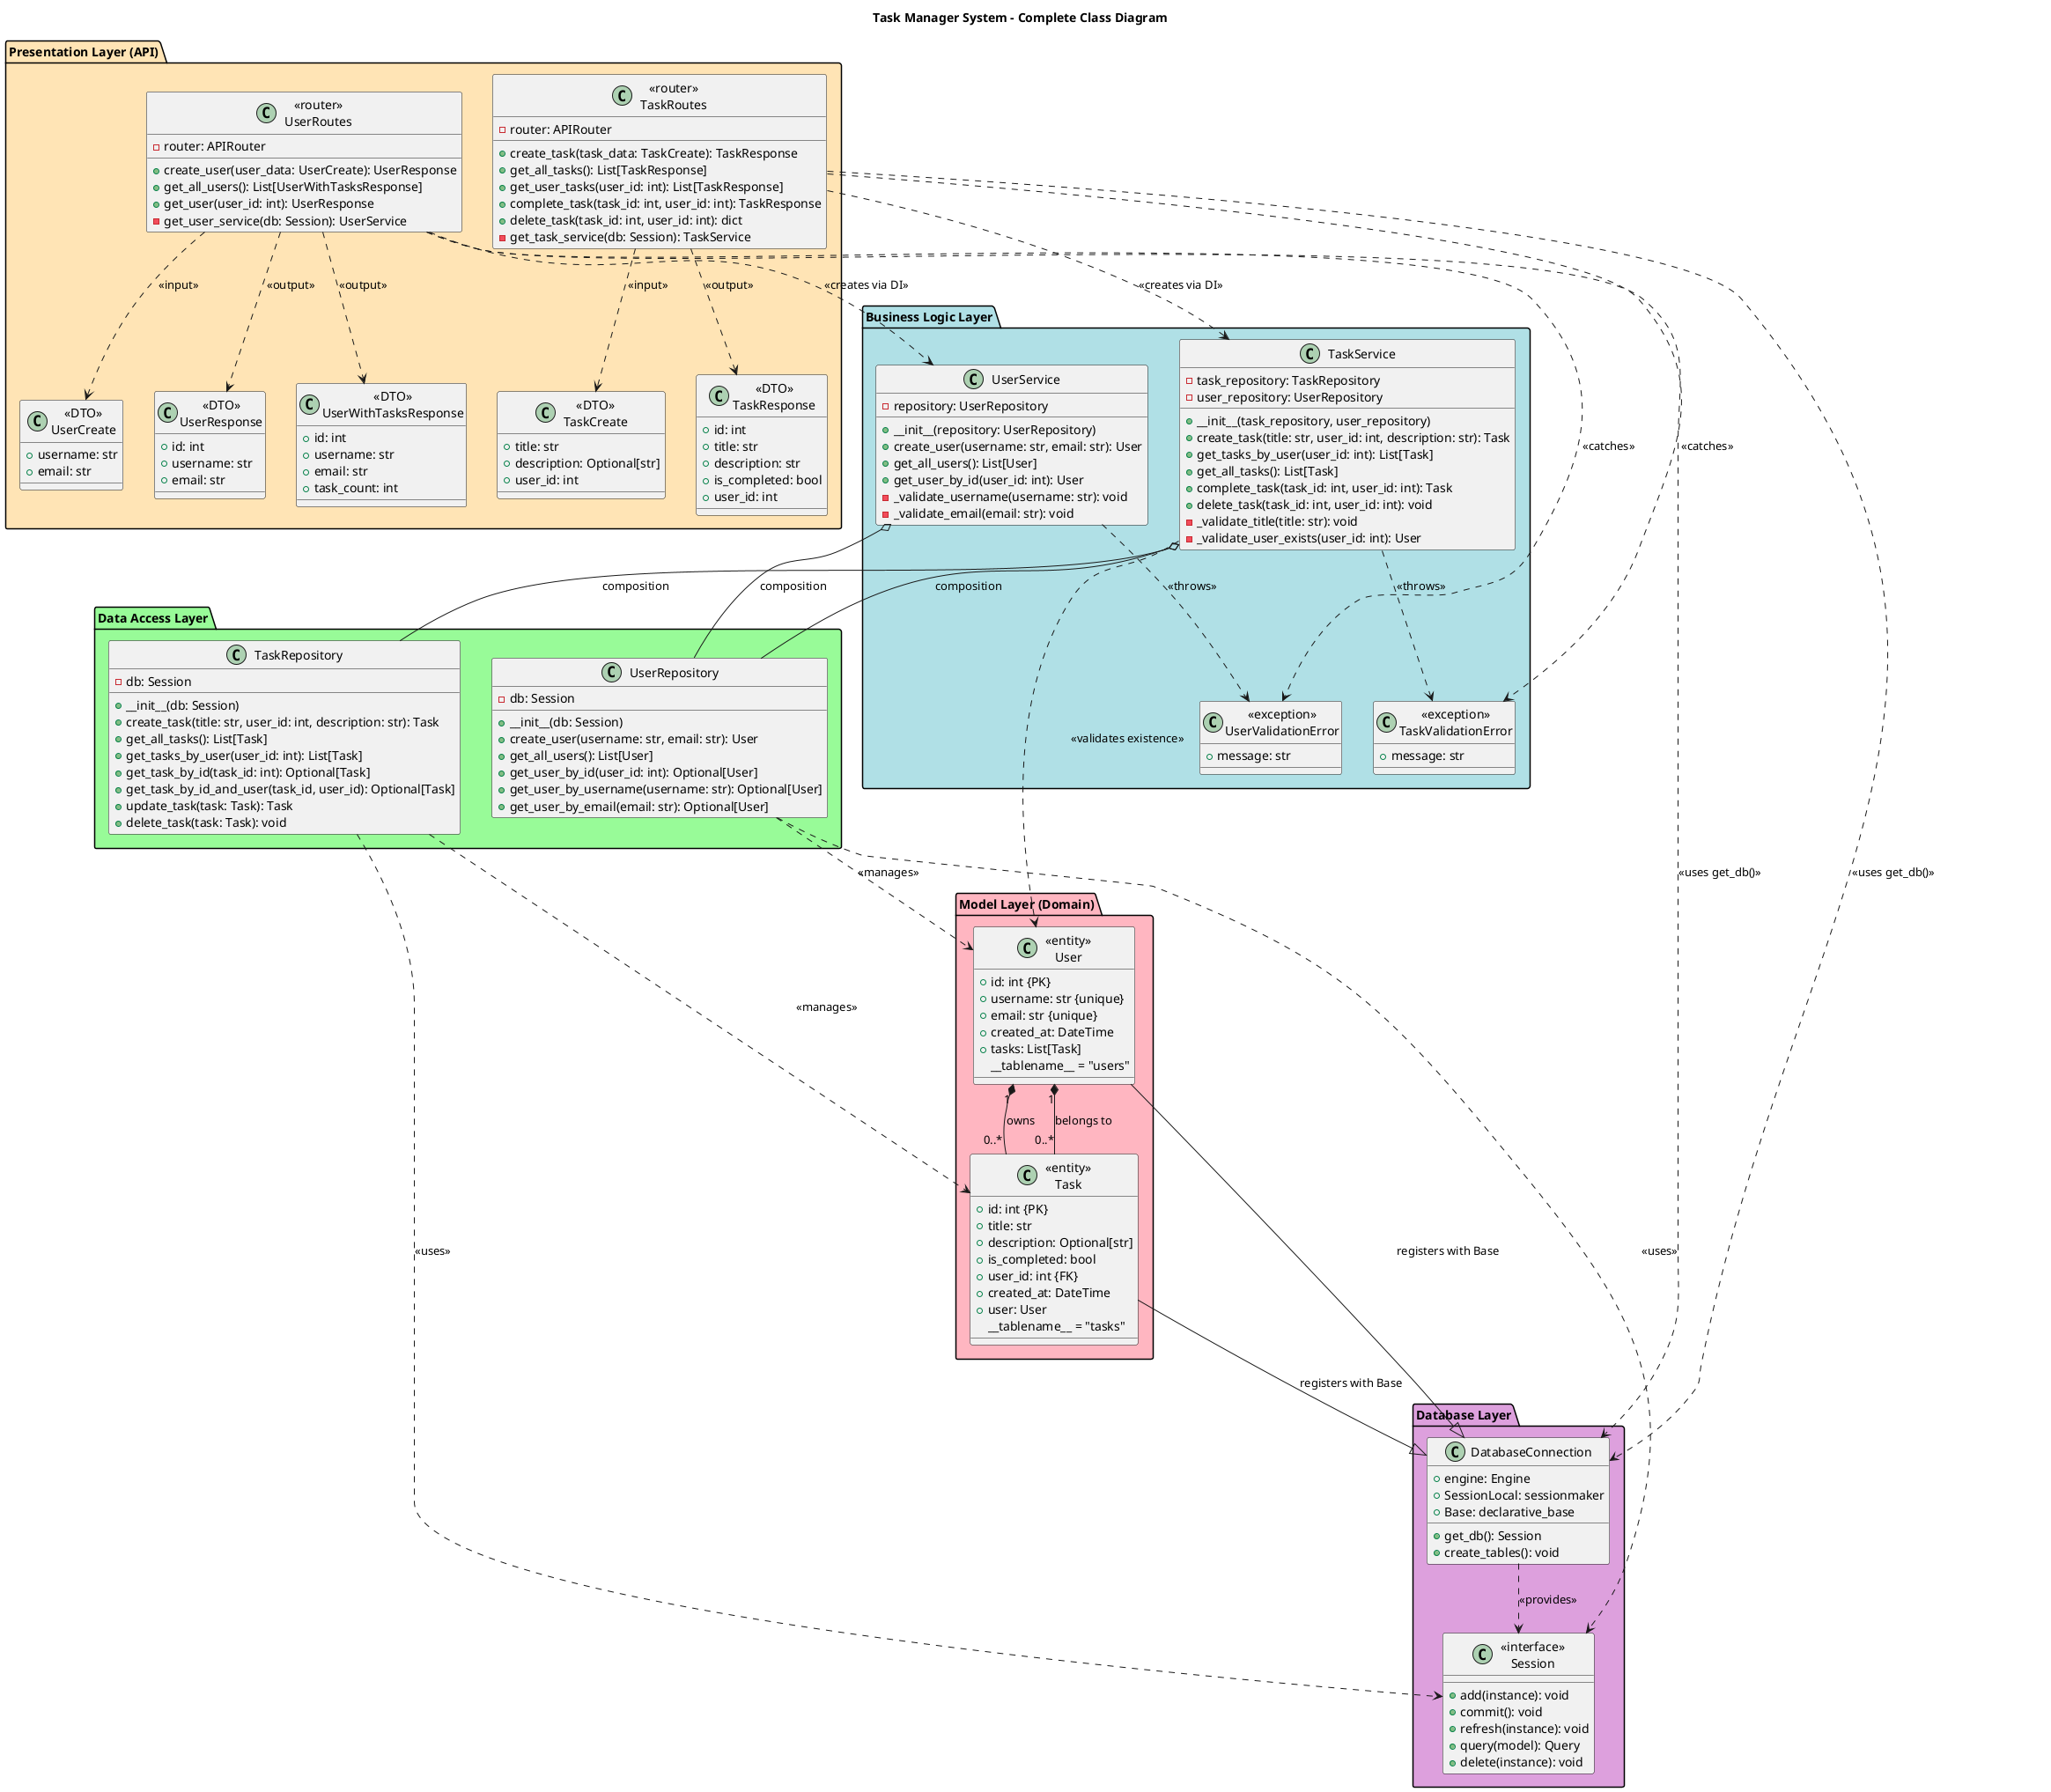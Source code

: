 @startuml
title Task Manager System - Complete Class Diagram

!define PRESENTATION_LAYER #FFE4B5
!define BUSINESS_LAYER #B0E0E6
!define DATA_LAYER #98FB98
!define MODEL_LAYER #FFB6C1
!define DATABASE_LAYER #DDA0DD

package "Presentation Layer (API)" PRESENTATION_LAYER {
    class "<<router>>\nUserRoutes" as UserRoutes {
        -router: APIRouter
        +create_user(user_data: UserCreate): UserResponse
        +get_all_users(): List[UserWithTasksResponse]
        +get_user(user_id: int): UserResponse
        -get_user_service(db: Session): UserService
    }
    
    class "<<router>>\nTaskRoutes" as TaskRoutes {
        -router: APIRouter
        +create_task(task_data: TaskCreate): TaskResponse
        +get_all_tasks(): List[TaskResponse]
        +get_user_tasks(user_id: int): List[TaskResponse]
        +complete_task(task_id: int, user_id: int): TaskResponse
        +delete_task(task_id: int, user_id: int): dict
        -get_task_service(db: Session): TaskService
    }
    
    class "<<DTO>>\nUserCreate" as UserCreate {
        +username: str
        +email: str
    }
    
    class "<<DTO>>\nUserResponse" as UserResponse {
        +id: int
        +username: str
        +email: str
    }
    
    class "<<DTO>>\nUserWithTasksResponse" as UserWithTasksResponse {
        +id: int
        +username: str
        +email: str
        +task_count: int
    }
    
    class "<<DTO>>\nTaskCreate" as TaskCreate {
        +title: str
        +description: Optional[str]
        +user_id: int
    }
    
    class "<<DTO>>\nTaskResponse" as TaskResponse {
        +id: int
        +title: str
        +description: str
        +is_completed: bool
        +user_id: int
    }
}

package "Business Logic Layer" BUSINESS_LAYER {
    class UserService {
        -repository: UserRepository
        +__init__(repository: UserRepository)
        +create_user(username: str, email: str): User
        +get_all_users(): List[User]
        +get_user_by_id(user_id: int): User
        -_validate_username(username: str): void
        -_validate_email(email: str): void
    }
    
    class TaskService {
        -task_repository: TaskRepository
        -user_repository: UserRepository
        +__init__(task_repository, user_repository)
        +create_task(title: str, user_id: int, description: str): Task
        +get_tasks_by_user(user_id: int): List[Task]
        +get_all_tasks(): List[Task]
        +complete_task(task_id: int, user_id: int): Task
        +delete_task(task_id: int, user_id: int): void
        -_validate_title(title: str): void
        -_validate_user_exists(user_id: int): User
    }
    
    class "<<exception>>\nUserValidationError" as UserValidationError {
        +message: str
    }
    
    class "<<exception>>\nTaskValidationError" as TaskValidationError {
        +message: str
    }
}

package "Data Access Layer" DATA_LAYER {
    class UserRepository {
        -db: Session
        +__init__(db: Session)
        +create_user(username: str, email: str): User
        +get_all_users(): List[User]
        +get_user_by_id(user_id: int): Optional[User]
        +get_user_by_username(username: str): Optional[User]
        +get_user_by_email(email: str): Optional[User]
    }
    
    class TaskRepository {
        -db: Session
        +__init__(db: Session)
        +create_task(title: str, user_id: int, description: str): Task
        +get_all_tasks(): List[Task]
        +get_tasks_by_user(user_id: int): List[Task]
        +get_task_by_id(task_id: int): Optional[Task]
        +get_task_by_id_and_user(task_id, user_id): Optional[Task]
        +update_task(task: Task): Task
        +delete_task(task: Task): void
    }
}

package "Model Layer (Domain)" MODEL_LAYER {
    class "<<entity>>\nUser" as User {
        +id: int {PK}
        +username: str {unique}
        +email: str {unique}
        +created_at: DateTime
        +tasks: List[Task]
        __tablename__ = "users"
    }
    
    class "<<entity>>\nTask" as Task {
        +id: int {PK}
        +title: str
        +description: Optional[str]
        +is_completed: bool
        +user_id: int {FK}
        +created_at: DateTime
        +user: User
        __tablename__ = "tasks"
    }
}

package "Database Layer" DATABASE_LAYER {
    class DatabaseConnection {
        +engine: Engine
        +SessionLocal: sessionmaker
        +Base: declarative_base
        +get_db(): Session
        +create_tables(): void
    }
    
    class "<<interface>>\nSession" as Session {
        +add(instance): void
        +commit(): void
        +refresh(instance): void
        +query(model): Query
        +delete(instance): void
    }
}

' === RELATIONSHIPS ===

' 1. Dependency Injection (Routes -> Services)
UserRoutes ..> UserService : <<creates via DI>>
TaskRoutes ..> TaskService : <<creates via DI>>
UserRoutes ..> DatabaseConnection : <<uses get_db()>>
TaskRoutes ..> DatabaseConnection : <<uses get_db()>>

' 2. Service Layer Dependencies
UserService o-- UserRepository : composition
TaskService o-- TaskRepository : composition
TaskService o-- UserRepository : composition

' 3. Repository Dependencies
UserRepository ..> Session : <<uses>>
TaskRepository ..> Session : <<uses>>
UserRepository ..> User : <<manages>>
TaskRepository ..> Task : <<manages>>

' 4. DTO Usage (Routes use DTOs)
UserRoutes ..> UserCreate : <<input>>
UserRoutes ..> UserResponse : <<output>>
UserRoutes ..> UserWithTasksResponse : <<output>>
TaskRoutes ..> TaskCreate : <<input>>
TaskRoutes ..> TaskResponse : <<output>>

' 5. Exception Handling
UserService ..> UserValidationError : <<throws>>
TaskService ..> TaskValidationError : <<throws>>
UserRoutes ..> UserValidationError : <<catches>>
TaskRoutes ..> TaskValidationError : <<catches>>

' 6. Domain Model Relationships
User "1" *-- "0..*" Task : owns
Task "0..*" --* "1" User : belongs to

' 7. Database Session Management
DatabaseConnection ..> Session : <<provides>>

' 8. Model Registration
User --|> DatabaseConnection : registers with Base
Task --|> DatabaseConnection : registers with Base

' 9. Service Layer Cross-Dependencies
TaskService ..> User : <<validates existence>>

@enduml